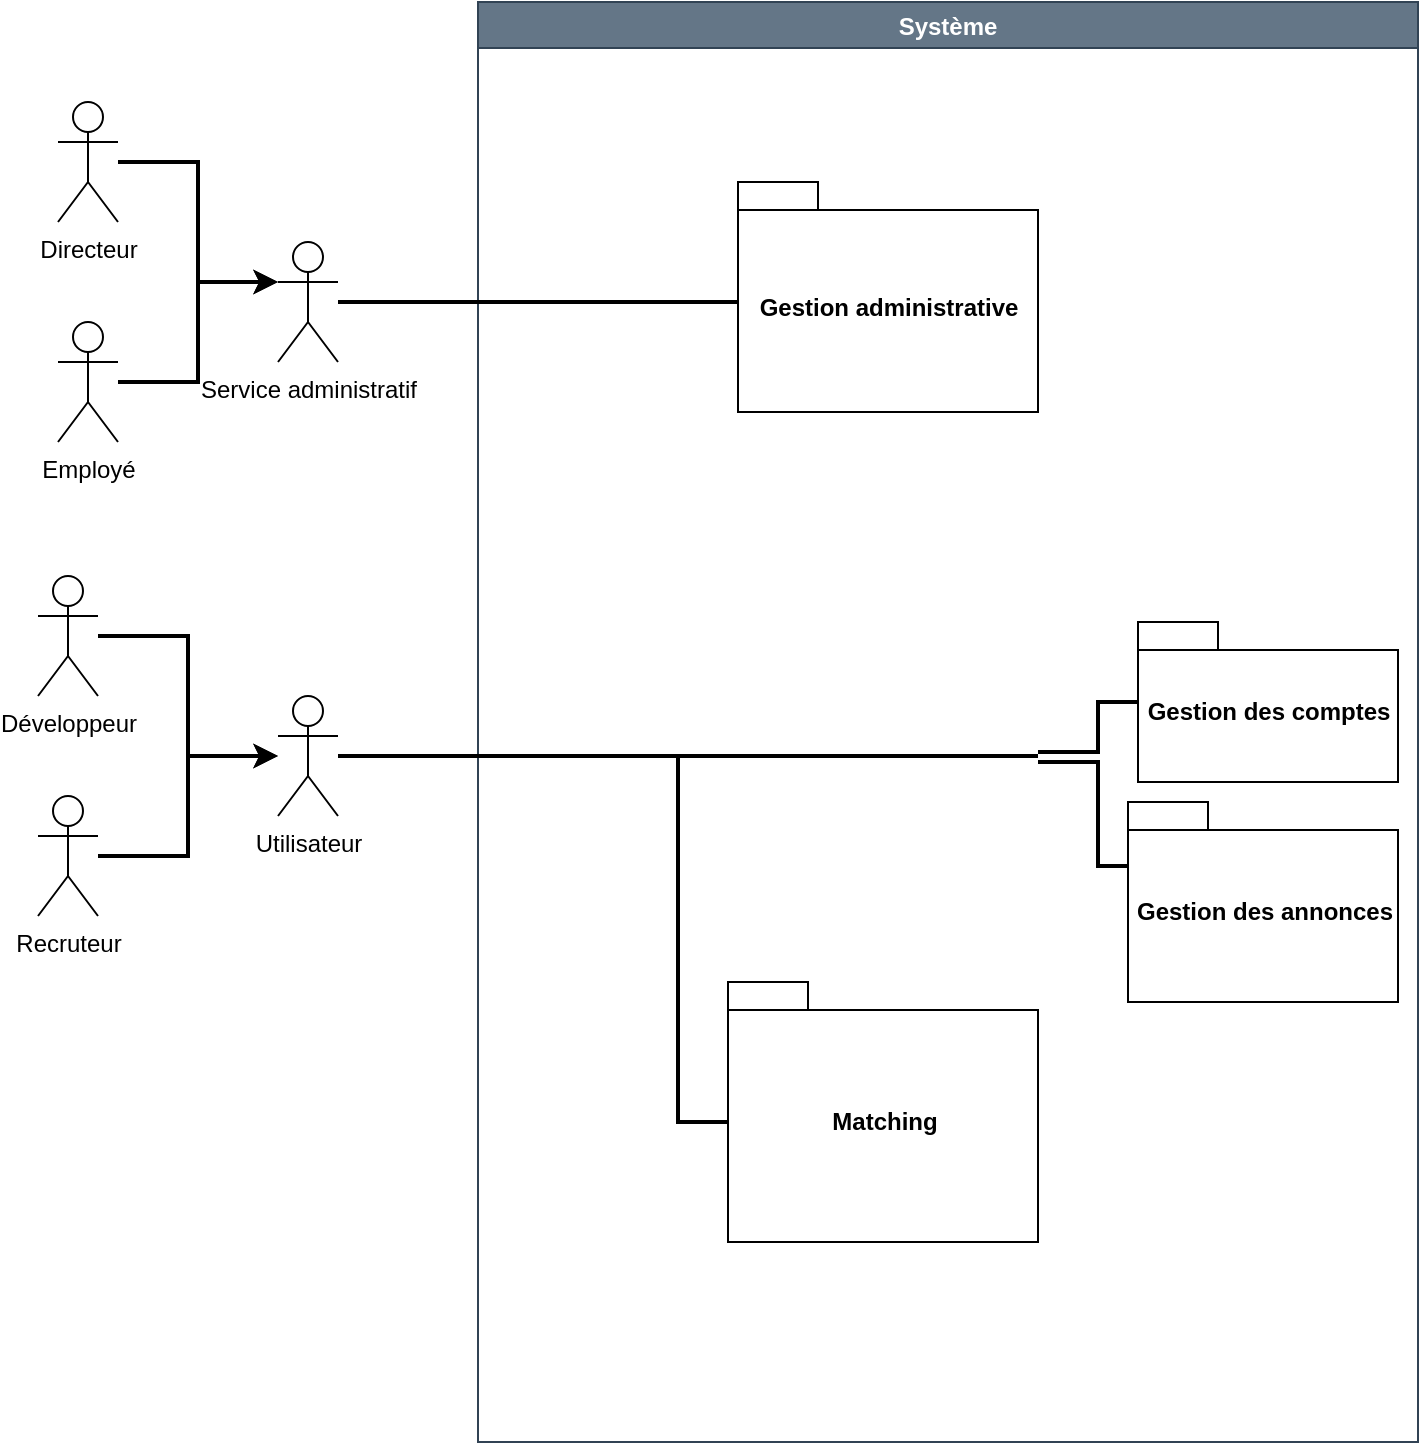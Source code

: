 <mxfile version="17.4.6" type="github">
  <diagram id="Zr8LcyLxZk27ZcQfLZ2V" name="Page-1">
    <mxGraphModel dx="1038" dy="547" grid="1" gridSize="10" guides="1" tooltips="1" connect="1" arrows="1" fold="1" page="1" pageScale="1" pageWidth="1169" pageHeight="1654" math="0" shadow="0">
      <root>
        <mxCell id="0" />
        <mxCell id="1" parent="0" />
        <mxCell id="7OFaunwlyLBlsyriCQeR-5" value="Système" style="swimlane;strokeWidth=1;fillColor=#647687;fontColor=#ffffff;strokeColor=#314354;" vertex="1" parent="1">
          <mxGeometry x="260" y="240" width="470" height="720" as="geometry" />
        </mxCell>
        <mxCell id="7OFaunwlyLBlsyriCQeR-42" value="Gestion administrative" style="shape=folder;fontStyle=1;spacingTop=10;tabWidth=40;tabHeight=14;tabPosition=left;html=1;" vertex="1" parent="7OFaunwlyLBlsyriCQeR-5">
          <mxGeometry x="130" y="90" width="150" height="115" as="geometry" />
        </mxCell>
        <mxCell id="7OFaunwlyLBlsyriCQeR-46" value="Gestion des annonces" style="shape=folder;fontStyle=1;spacingTop=10;tabWidth=40;tabHeight=14;tabPosition=left;html=1;" vertex="1" parent="7OFaunwlyLBlsyriCQeR-5">
          <mxGeometry x="325" y="400" width="135" height="100" as="geometry" />
        </mxCell>
        <mxCell id="7OFaunwlyLBlsyriCQeR-47" value="" style="edgeStyle=orthogonalEdgeStyle;rounded=0;orthogonalLoop=1;jettySize=auto;html=1;endArrow=none;endFill=0;strokeWidth=2;" edge="1" parent="7OFaunwlyLBlsyriCQeR-5" source="7OFaunwlyLBlsyriCQeR-45">
          <mxGeometry relative="1" as="geometry">
            <mxPoint x="280" y="375" as="targetPoint" />
            <Array as="points">
              <mxPoint x="310" y="350" />
              <mxPoint x="310" y="375" />
            </Array>
          </mxGeometry>
        </mxCell>
        <mxCell id="7OFaunwlyLBlsyriCQeR-45" value="Gestion des comptes" style="shape=folder;fontStyle=1;spacingTop=10;tabWidth=40;tabHeight=14;tabPosition=left;html=1;" vertex="1" parent="7OFaunwlyLBlsyriCQeR-5">
          <mxGeometry x="330" y="310" width="130" height="80" as="geometry" />
        </mxCell>
        <mxCell id="7OFaunwlyLBlsyriCQeR-48" style="edgeStyle=orthogonalEdgeStyle;rounded=0;orthogonalLoop=1;jettySize=auto;html=1;entryX=0;entryY=0;entryDx=0;entryDy=32;entryPerimeter=0;endArrow=none;endFill=0;strokeWidth=2;" edge="1" parent="7OFaunwlyLBlsyriCQeR-5" target="7OFaunwlyLBlsyriCQeR-46">
          <mxGeometry relative="1" as="geometry">
            <mxPoint x="280" y="380" as="sourcePoint" />
            <Array as="points">
              <mxPoint x="310" y="380" />
              <mxPoint x="310" y="432" />
            </Array>
          </mxGeometry>
        </mxCell>
        <mxCell id="7OFaunwlyLBlsyriCQeR-44" value="Matching" style="shape=folder;fontStyle=1;spacingTop=10;tabWidth=40;tabHeight=14;tabPosition=left;html=1;" vertex="1" parent="7OFaunwlyLBlsyriCQeR-5">
          <mxGeometry x="125" y="490" width="155" height="130" as="geometry" />
        </mxCell>
        <mxCell id="7OFaunwlyLBlsyriCQeR-31" style="edgeStyle=orthogonalEdgeStyle;rounded=0;orthogonalLoop=1;jettySize=auto;html=1;endArrow=none;endFill=0;strokeWidth=2;" edge="1" parent="1" source="7OFaunwlyLBlsyriCQeR-9">
          <mxGeometry relative="1" as="geometry">
            <mxPoint x="390" y="390" as="targetPoint" />
          </mxGeometry>
        </mxCell>
        <mxCell id="7OFaunwlyLBlsyriCQeR-9" value="Service administratif" style="shape=umlActor;verticalLabelPosition=bottom;verticalAlign=top;html=1;outlineConnect=0;" vertex="1" parent="1">
          <mxGeometry x="160" y="360" width="30" height="60" as="geometry" />
        </mxCell>
        <mxCell id="7OFaunwlyLBlsyriCQeR-28" style="edgeStyle=orthogonalEdgeStyle;rounded=0;orthogonalLoop=1;jettySize=auto;html=1;strokeWidth=2;" edge="1" parent="1" source="7OFaunwlyLBlsyriCQeR-11" target="7OFaunwlyLBlsyriCQeR-13">
          <mxGeometry relative="1" as="geometry" />
        </mxCell>
        <mxCell id="7OFaunwlyLBlsyriCQeR-11" value="Développeur" style="shape=umlActor;verticalLabelPosition=bottom;verticalAlign=top;html=1;outlineConnect=0;" vertex="1" parent="1">
          <mxGeometry x="40" y="527" width="30" height="60" as="geometry" />
        </mxCell>
        <mxCell id="7OFaunwlyLBlsyriCQeR-29" style="edgeStyle=orthogonalEdgeStyle;rounded=0;orthogonalLoop=1;jettySize=auto;html=1;strokeWidth=2;" edge="1" parent="1" source="7OFaunwlyLBlsyriCQeR-12" target="7OFaunwlyLBlsyriCQeR-13">
          <mxGeometry relative="1" as="geometry" />
        </mxCell>
        <mxCell id="7OFaunwlyLBlsyriCQeR-12" value="Recruteur" style="shape=umlActor;verticalLabelPosition=bottom;verticalAlign=top;html=1;outlineConnect=0;" vertex="1" parent="1">
          <mxGeometry x="40" y="637" width="30" height="60" as="geometry" />
        </mxCell>
        <mxCell id="7OFaunwlyLBlsyriCQeR-30" style="edgeStyle=orthogonalEdgeStyle;rounded=0;orthogonalLoop=1;jettySize=auto;html=1;strokeWidth=2;endArrow=none;endFill=0;" edge="1" parent="1" source="7OFaunwlyLBlsyriCQeR-13">
          <mxGeometry relative="1" as="geometry">
            <mxPoint x="540" y="617" as="targetPoint" />
          </mxGeometry>
        </mxCell>
        <mxCell id="7OFaunwlyLBlsyriCQeR-41" style="edgeStyle=orthogonalEdgeStyle;rounded=0;orthogonalLoop=1;jettySize=auto;html=1;endArrow=none;endFill=0;strokeWidth=2;" edge="1" parent="1" source="7OFaunwlyLBlsyriCQeR-13">
          <mxGeometry relative="1" as="geometry">
            <mxPoint x="380" y="800" as="targetPoint" />
            <Array as="points">
              <mxPoint x="360" y="617" />
              <mxPoint x="360" y="800" />
              <mxPoint x="385" y="800" />
            </Array>
          </mxGeometry>
        </mxCell>
        <mxCell id="7OFaunwlyLBlsyriCQeR-13" value="Utilisateur" style="shape=umlActor;verticalLabelPosition=bottom;verticalAlign=top;html=1;outlineConnect=0;" vertex="1" parent="1">
          <mxGeometry x="160" y="587" width="30" height="60" as="geometry" />
        </mxCell>
        <mxCell id="7OFaunwlyLBlsyriCQeR-40" style="edgeStyle=orthogonalEdgeStyle;rounded=0;orthogonalLoop=1;jettySize=auto;html=1;entryX=0;entryY=0.333;entryDx=0;entryDy=0;entryPerimeter=0;endArrow=classic;endFill=1;strokeWidth=2;" edge="1" parent="1" source="7OFaunwlyLBlsyriCQeR-36" target="7OFaunwlyLBlsyriCQeR-9">
          <mxGeometry relative="1" as="geometry" />
        </mxCell>
        <mxCell id="7OFaunwlyLBlsyriCQeR-36" value="Employé" style="shape=umlActor;verticalLabelPosition=bottom;verticalAlign=top;html=1;outlineConnect=0;" vertex="1" parent="1">
          <mxGeometry x="50" y="400" width="30" height="60" as="geometry" />
        </mxCell>
        <mxCell id="7OFaunwlyLBlsyriCQeR-39" style="edgeStyle=orthogonalEdgeStyle;rounded=0;orthogonalLoop=1;jettySize=auto;html=1;endArrow=classic;endFill=1;strokeWidth=2;entryX=0;entryY=0.333;entryDx=0;entryDy=0;entryPerimeter=0;" edge="1" parent="1" source="7OFaunwlyLBlsyriCQeR-37" target="7OFaunwlyLBlsyriCQeR-9">
          <mxGeometry relative="1" as="geometry" />
        </mxCell>
        <mxCell id="7OFaunwlyLBlsyriCQeR-37" value="Directeur" style="shape=umlActor;verticalLabelPosition=bottom;verticalAlign=top;html=1;outlineConnect=0;" vertex="1" parent="1">
          <mxGeometry x="50" y="290" width="30" height="60" as="geometry" />
        </mxCell>
      </root>
    </mxGraphModel>
  </diagram>
</mxfile>
